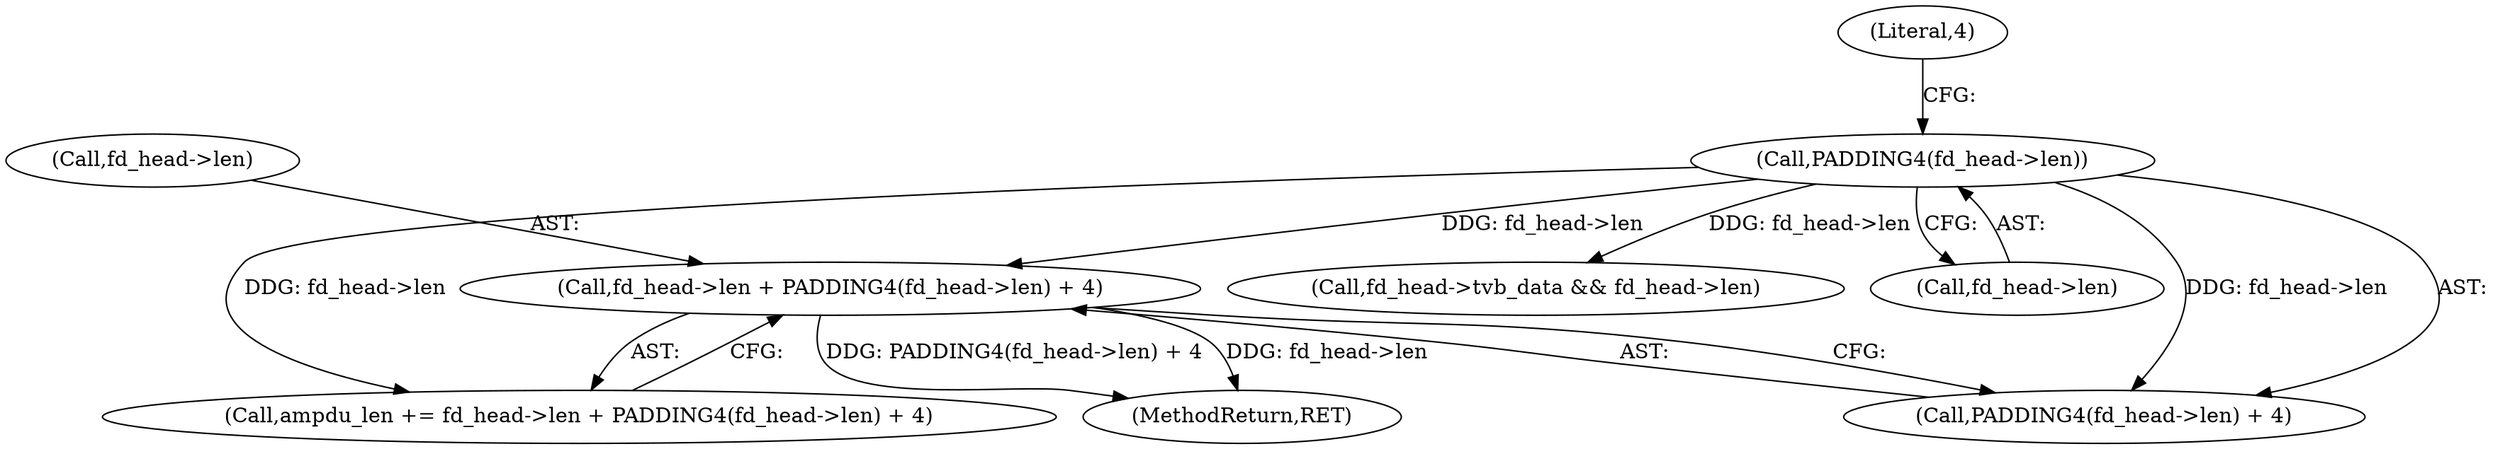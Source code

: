 digraph "0_wireshark_2c13e97d656c1c0ac4d76eb9d307664aae0e0cf7_0@pointer" {
"1000675" [label="(Call,fd_head->len + PADDING4(fd_head->len) + 4)"];
"1000680" [label="(Call,PADDING4(fd_head->len))"];
"1000673" [label="(Call,ampdu_len += fd_head->len + PADDING4(fd_head->len) + 4)"];
"1000679" [label="(Call,PADDING4(fd_head->len) + 4)"];
"1000680" [label="(Call,PADDING4(fd_head->len))"];
"1000676" [label="(Call,fd_head->len)"];
"1000684" [label="(Literal,4)"];
"1000864" [label="(Call,fd_head->tvb_data && fd_head->len)"];
"1000675" [label="(Call,fd_head->len + PADDING4(fd_head->len) + 4)"];
"1001002" [label="(MethodReturn,RET)"];
"1000681" [label="(Call,fd_head->len)"];
"1000675" -> "1000673"  [label="AST: "];
"1000675" -> "1000679"  [label="CFG: "];
"1000676" -> "1000675"  [label="AST: "];
"1000679" -> "1000675"  [label="AST: "];
"1000673" -> "1000675"  [label="CFG: "];
"1000675" -> "1001002"  [label="DDG: fd_head->len"];
"1000675" -> "1001002"  [label="DDG: PADDING4(fd_head->len) + 4"];
"1000680" -> "1000675"  [label="DDG: fd_head->len"];
"1000680" -> "1000679"  [label="AST: "];
"1000680" -> "1000681"  [label="CFG: "];
"1000681" -> "1000680"  [label="AST: "];
"1000684" -> "1000680"  [label="CFG: "];
"1000680" -> "1000673"  [label="DDG: fd_head->len"];
"1000680" -> "1000679"  [label="DDG: fd_head->len"];
"1000680" -> "1000864"  [label="DDG: fd_head->len"];
}
